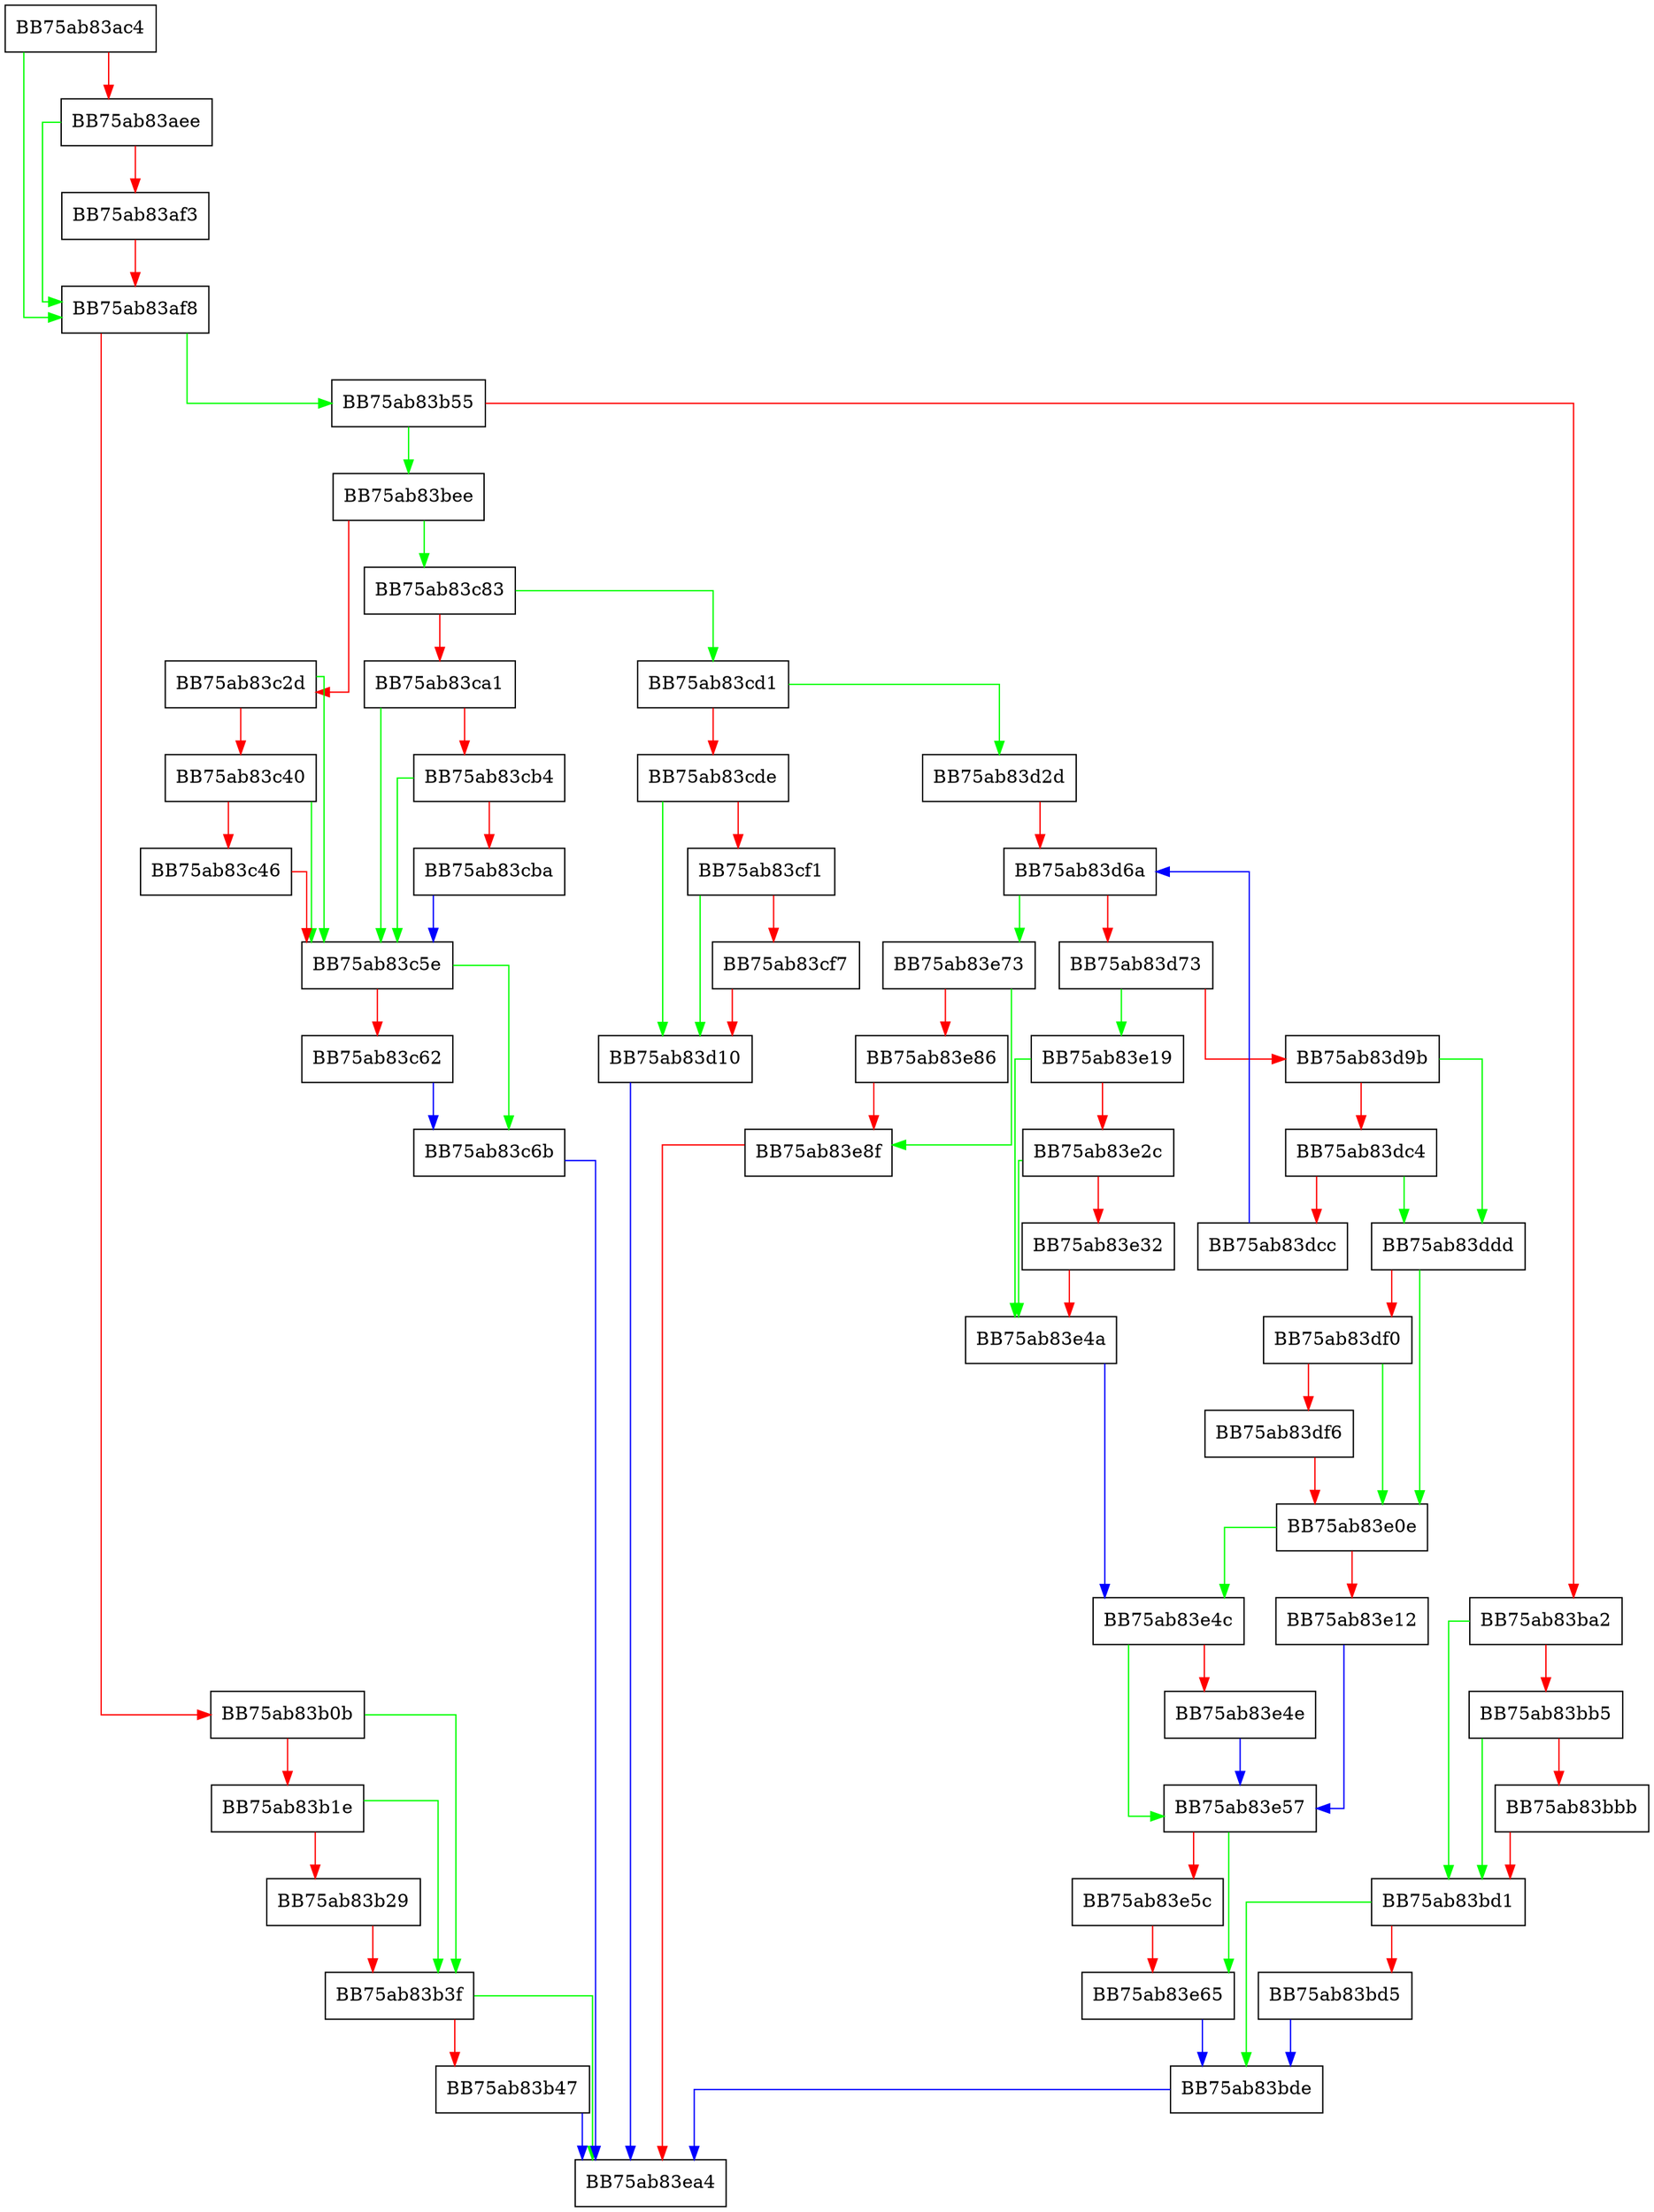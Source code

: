 digraph StripSxsCompressedHeader {
  node [shape="box"];
  graph [splines=ortho];
  BB75ab83ac4 -> BB75ab83af8 [color="green"];
  BB75ab83ac4 -> BB75ab83aee [color="red"];
  BB75ab83aee -> BB75ab83af8 [color="green"];
  BB75ab83aee -> BB75ab83af3 [color="red"];
  BB75ab83af3 -> BB75ab83af8 [color="red"];
  BB75ab83af8 -> BB75ab83b55 [color="green"];
  BB75ab83af8 -> BB75ab83b0b [color="red"];
  BB75ab83b0b -> BB75ab83b3f [color="green"];
  BB75ab83b0b -> BB75ab83b1e [color="red"];
  BB75ab83b1e -> BB75ab83b3f [color="green"];
  BB75ab83b1e -> BB75ab83b29 [color="red"];
  BB75ab83b29 -> BB75ab83b3f [color="red"];
  BB75ab83b3f -> BB75ab83ea4 [color="green"];
  BB75ab83b3f -> BB75ab83b47 [color="red"];
  BB75ab83b47 -> BB75ab83ea4 [color="blue"];
  BB75ab83b55 -> BB75ab83bee [color="green"];
  BB75ab83b55 -> BB75ab83ba2 [color="red"];
  BB75ab83ba2 -> BB75ab83bd1 [color="green"];
  BB75ab83ba2 -> BB75ab83bb5 [color="red"];
  BB75ab83bb5 -> BB75ab83bd1 [color="green"];
  BB75ab83bb5 -> BB75ab83bbb [color="red"];
  BB75ab83bbb -> BB75ab83bd1 [color="red"];
  BB75ab83bd1 -> BB75ab83bde [color="green"];
  BB75ab83bd1 -> BB75ab83bd5 [color="red"];
  BB75ab83bd5 -> BB75ab83bde [color="blue"];
  BB75ab83bde -> BB75ab83ea4 [color="blue"];
  BB75ab83bee -> BB75ab83c83 [color="green"];
  BB75ab83bee -> BB75ab83c2d [color="red"];
  BB75ab83c2d -> BB75ab83c5e [color="green"];
  BB75ab83c2d -> BB75ab83c40 [color="red"];
  BB75ab83c40 -> BB75ab83c5e [color="green"];
  BB75ab83c40 -> BB75ab83c46 [color="red"];
  BB75ab83c46 -> BB75ab83c5e [color="red"];
  BB75ab83c5e -> BB75ab83c6b [color="green"];
  BB75ab83c5e -> BB75ab83c62 [color="red"];
  BB75ab83c62 -> BB75ab83c6b [color="blue"];
  BB75ab83c6b -> BB75ab83ea4 [color="blue"];
  BB75ab83c83 -> BB75ab83cd1 [color="green"];
  BB75ab83c83 -> BB75ab83ca1 [color="red"];
  BB75ab83ca1 -> BB75ab83c5e [color="green"];
  BB75ab83ca1 -> BB75ab83cb4 [color="red"];
  BB75ab83cb4 -> BB75ab83c5e [color="green"];
  BB75ab83cb4 -> BB75ab83cba [color="red"];
  BB75ab83cba -> BB75ab83c5e [color="blue"];
  BB75ab83cd1 -> BB75ab83d2d [color="green"];
  BB75ab83cd1 -> BB75ab83cde [color="red"];
  BB75ab83cde -> BB75ab83d10 [color="green"];
  BB75ab83cde -> BB75ab83cf1 [color="red"];
  BB75ab83cf1 -> BB75ab83d10 [color="green"];
  BB75ab83cf1 -> BB75ab83cf7 [color="red"];
  BB75ab83cf7 -> BB75ab83d10 [color="red"];
  BB75ab83d10 -> BB75ab83ea4 [color="blue"];
  BB75ab83d2d -> BB75ab83d6a [color="red"];
  BB75ab83d6a -> BB75ab83e73 [color="green"];
  BB75ab83d6a -> BB75ab83d73 [color="red"];
  BB75ab83d73 -> BB75ab83e19 [color="green"];
  BB75ab83d73 -> BB75ab83d9b [color="red"];
  BB75ab83d9b -> BB75ab83ddd [color="green"];
  BB75ab83d9b -> BB75ab83dc4 [color="red"];
  BB75ab83dc4 -> BB75ab83ddd [color="green"];
  BB75ab83dc4 -> BB75ab83dcc [color="red"];
  BB75ab83dcc -> BB75ab83d6a [color="blue"];
  BB75ab83ddd -> BB75ab83e0e [color="green"];
  BB75ab83ddd -> BB75ab83df0 [color="red"];
  BB75ab83df0 -> BB75ab83e0e [color="green"];
  BB75ab83df0 -> BB75ab83df6 [color="red"];
  BB75ab83df6 -> BB75ab83e0e [color="red"];
  BB75ab83e0e -> BB75ab83e4c [color="green"];
  BB75ab83e0e -> BB75ab83e12 [color="red"];
  BB75ab83e12 -> BB75ab83e57 [color="blue"];
  BB75ab83e19 -> BB75ab83e4a [color="green"];
  BB75ab83e19 -> BB75ab83e2c [color="red"];
  BB75ab83e2c -> BB75ab83e4a [color="green"];
  BB75ab83e2c -> BB75ab83e32 [color="red"];
  BB75ab83e32 -> BB75ab83e4a [color="red"];
  BB75ab83e4a -> BB75ab83e4c [color="blue"];
  BB75ab83e4c -> BB75ab83e57 [color="green"];
  BB75ab83e4c -> BB75ab83e4e [color="red"];
  BB75ab83e4e -> BB75ab83e57 [color="blue"];
  BB75ab83e57 -> BB75ab83e65 [color="green"];
  BB75ab83e57 -> BB75ab83e5c [color="red"];
  BB75ab83e5c -> BB75ab83e65 [color="red"];
  BB75ab83e65 -> BB75ab83bde [color="blue"];
  BB75ab83e73 -> BB75ab83e8f [color="green"];
  BB75ab83e73 -> BB75ab83e86 [color="red"];
  BB75ab83e86 -> BB75ab83e8f [color="red"];
  BB75ab83e8f -> BB75ab83ea4 [color="red"];
}